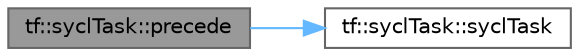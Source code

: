 digraph "tf::syclTask::precede"
{
 // LATEX_PDF_SIZE
  bgcolor="transparent";
  edge [fontname=Helvetica,fontsize=10,labelfontname=Helvetica,labelfontsize=10];
  node [fontname=Helvetica,fontsize=10,shape=box,height=0.2,width=0.4];
  rankdir="LR";
  Node1 [id="Node000001",label="tf::syclTask::precede",height=0.2,width=0.4,color="gray40", fillcolor="grey60", style="filled", fontcolor="black",tooltip="adds precedence links from this to other tasks"];
  Node1 -> Node2 [id="edge1_Node000001_Node000002",color="steelblue1",style="solid",tooltip=" "];
  Node2 [id="Node000002",label="tf::syclTask::syclTask",height=0.2,width=0.4,color="grey40", fillcolor="white", style="filled",URL="$classtf_1_1sycl_task.html#aed88e7a2d203ebe7fc53725e3e79d5d0",tooltip="constructs an empty syclTask"];
}
